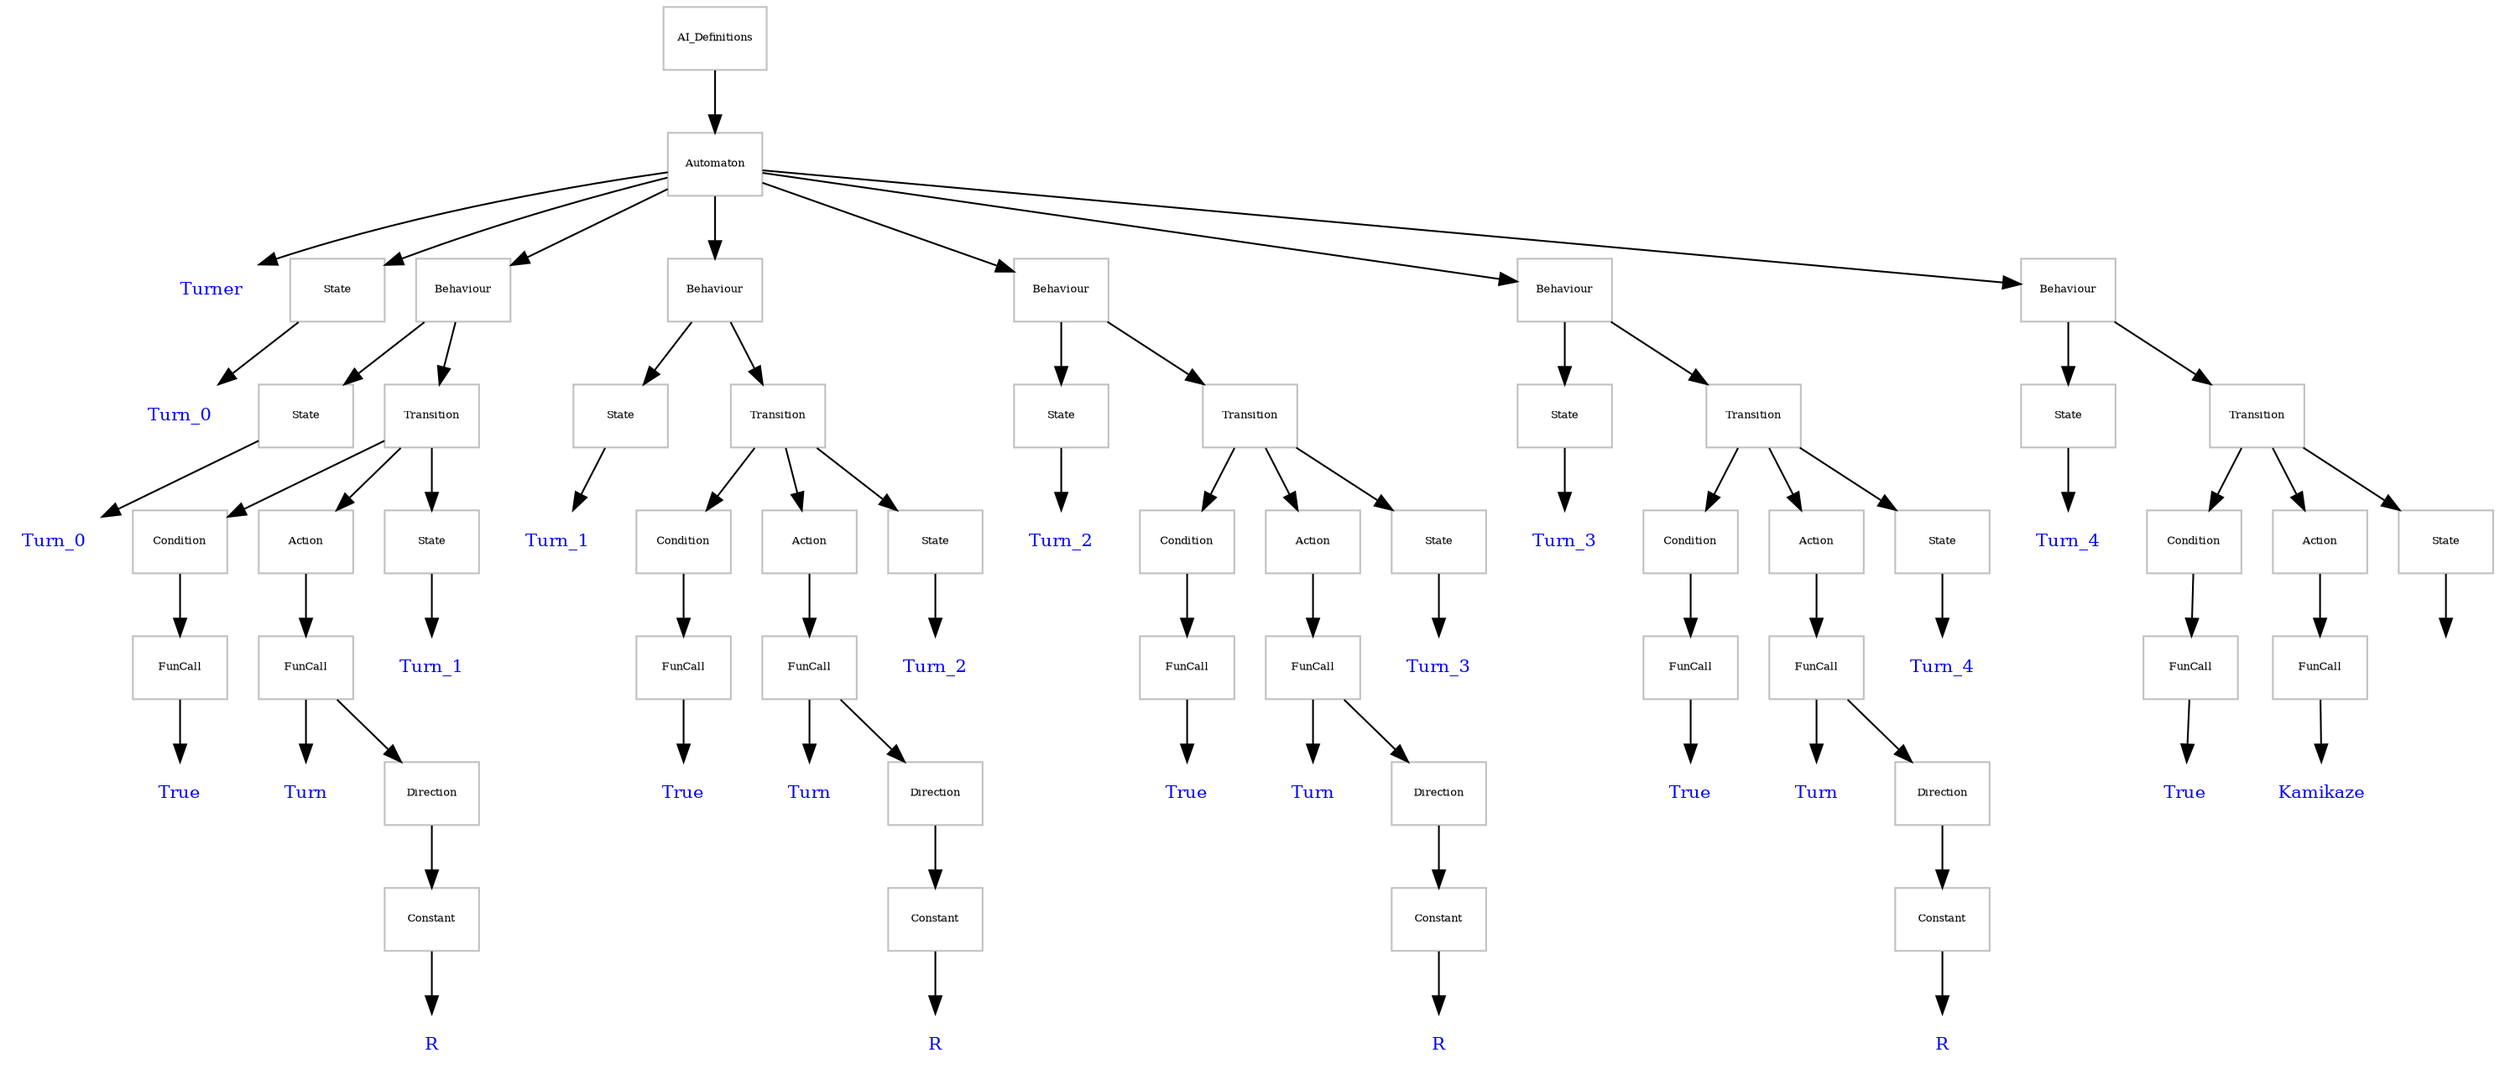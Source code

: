 digraph AST{
node[shape=box, fontsize=6, color=gray];

"86" [label="AI_Definitions", ];
"86" -> "84";
"84" [label="Automaton", ];
"-84" [label="Turner", shape=none, fontsize=10, fontcolor=blue];
"84" -> "-84";
"84" -> "82";
"82" [label="State", ];
"-82" [label="Turn_0", shape=none, fontsize=10, fontcolor=blue];
"82" -> "-82";
"84" -> "24";
"24" [label="Behaviour", ];
"24" -> "10";
"10" [label="State", ];
"-10" [label="Turn_0", shape=none, fontsize=10, fontcolor=blue];
"10" -> "-10";
"24" -> "23";
"23" [label="Transition", ];
"23" -> "14";
"14" [label="Condition", ];
"14" -> "12";
"12" [label="FunCall", ];
"-12" [label="True", shape=none, fontsize=10, fontcolor=blue];
"12" -> "-12";
"23" -> "20";
"20" [label="Action", ];
"20" -> "18";
"18" [label="FunCall", ];
"-18" [label="Turn", shape=none, fontsize=10, fontcolor=blue];
"18" -> "-18";
"18" -> "17";
"17" [label="Direction", ];
"17" -> "15";
"15" [label="Constant", ];
"-15" [label="R", shape=none, fontsize=10, fontcolor=blue];
"15" -> "-15";
"23" -> "21";
"21" [label="State", ];
"-21" [label="Turn_1", shape=none, fontsize=10, fontcolor=blue];
"21" -> "-21";
"84" -> "39";
"39" [label="Behaviour", ];
"39" -> "25";
"25" [label="State", ];
"-25" [label="Turn_1", shape=none, fontsize=10, fontcolor=blue];
"25" -> "-25";
"39" -> "38";
"38" [label="Transition", ];
"38" -> "29";
"29" [label="Condition", ];
"29" -> "27";
"27" [label="FunCall", ];
"-27" [label="True", shape=none, fontsize=10, fontcolor=blue];
"27" -> "-27";
"38" -> "35";
"35" [label="Action", ];
"35" -> "33";
"33" [label="FunCall", ];
"-33" [label="Turn", shape=none, fontsize=10, fontcolor=blue];
"33" -> "-33";
"33" -> "32";
"32" [label="Direction", ];
"32" -> "30";
"30" [label="Constant", ];
"-30" [label="R", shape=none, fontsize=10, fontcolor=blue];
"30" -> "-30";
"38" -> "36";
"36" [label="State", ];
"-36" [label="Turn_2", shape=none, fontsize=10, fontcolor=blue];
"36" -> "-36";
"84" -> "54";
"54" [label="Behaviour", ];
"54" -> "40";
"40" [label="State", ];
"-40" [label="Turn_2", shape=none, fontsize=10, fontcolor=blue];
"40" -> "-40";
"54" -> "53";
"53" [label="Transition", ];
"53" -> "44";
"44" [label="Condition", ];
"44" -> "42";
"42" [label="FunCall", ];
"-42" [label="True", shape=none, fontsize=10, fontcolor=blue];
"42" -> "-42";
"53" -> "50";
"50" [label="Action", ];
"50" -> "48";
"48" [label="FunCall", ];
"-48" [label="Turn", shape=none, fontsize=10, fontcolor=blue];
"48" -> "-48";
"48" -> "47";
"47" [label="Direction", ];
"47" -> "45";
"45" [label="Constant", ];
"-45" [label="R", shape=none, fontsize=10, fontcolor=blue];
"45" -> "-45";
"53" -> "51";
"51" [label="State", ];
"-51" [label="Turn_3", shape=none, fontsize=10, fontcolor=blue];
"51" -> "-51";
"84" -> "69";
"69" [label="Behaviour", ];
"69" -> "55";
"55" [label="State", ];
"-55" [label="Turn_3", shape=none, fontsize=10, fontcolor=blue];
"55" -> "-55";
"69" -> "68";
"68" [label="Transition", ];
"68" -> "59";
"59" [label="Condition", ];
"59" -> "57";
"57" [label="FunCall", ];
"-57" [label="True", shape=none, fontsize=10, fontcolor=blue];
"57" -> "-57";
"68" -> "65";
"65" [label="Action", ];
"65" -> "63";
"63" [label="FunCall", ];
"-63" [label="Turn", shape=none, fontsize=10, fontcolor=blue];
"63" -> "-63";
"63" -> "62";
"62" [label="Direction", ];
"62" -> "60";
"60" [label="Constant", ];
"-60" [label="R", shape=none, fontsize=10, fontcolor=blue];
"60" -> "-60";
"68" -> "66";
"66" [label="State", ];
"-66" [label="Turn_4", shape=none, fontsize=10, fontcolor=blue];
"66" -> "-66";
"84" -> "81";
"81" [label="Behaviour", ];
"81" -> "70";
"70" [label="State", ];
"-70" [label="Turn_4", shape=none, fontsize=10, fontcolor=blue];
"70" -> "-70";
"81" -> "80";
"80" [label="Transition", ];
"80" -> "74";
"74" [label="Condition", ];
"74" -> "72";
"72" [label="FunCall", ];
"-72" [label="True", shape=none, fontsize=10, fontcolor=blue];
"72" -> "-72";
"80" -> "77";
"77" [label="Action", ];
"77" -> "75";
"75" [label="FunCall", ];
"-75" [label="Kamikaze", shape=none, fontsize=10, fontcolor=blue];
"75" -> "-75";
"80" -> "78";
"78" [label="State", ];
"-78" [label="", shape=none, fontsize=10, fontcolor=blue];
"78" -> "-78";
}

